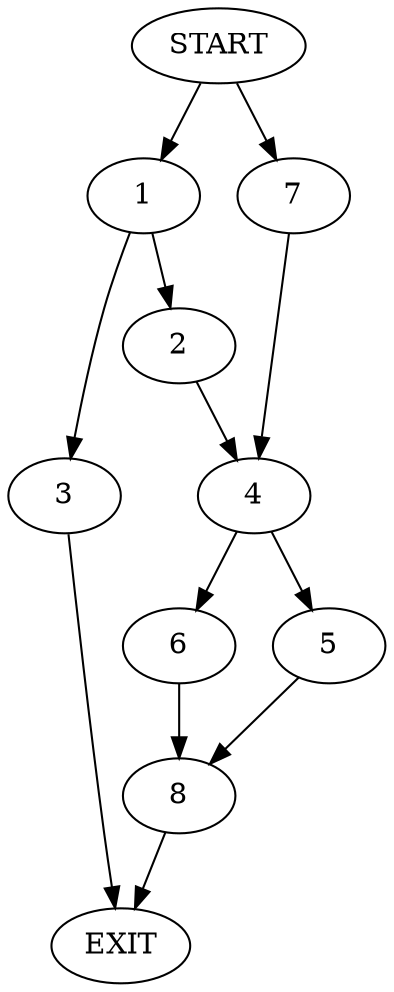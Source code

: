 digraph {
0 [label="START"]
9 [label="EXIT"]
0 -> 1
1 -> 2
1 -> 3
3 -> 9
2 -> 4
4 -> 5
4 -> 6
0 -> 7
7 -> 4
6 -> 8
5 -> 8
8 -> 9
}
